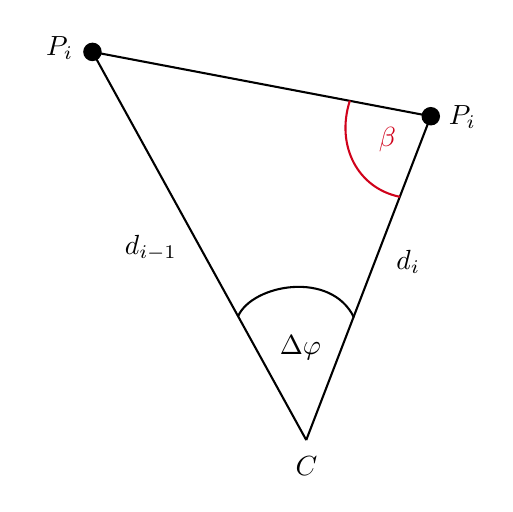 \tikzset{every picture/.style={line width=0.75pt}} %set default line width to 0.75pt        

\begin{tikzpicture}[x=0.75pt,y=0.75pt,yscale=-1,xscale=1]
%uncomment if require: \path (0,227.75); %set diagram left start at 0, and has height of 227.75

%Straight Lines [id:da05017383740499093] 
\draw    (38.83,15.67) -- (141.83,202.67) ;


%Straight Lines [id:da6895513561877372] 
\draw    (201.83,46.67) -- (141.83,202.67) ;


%Curve Lines [id:da10253757735662583] 
\draw [color={rgb, 255:red, 0; green, 0; blue, 0 }  ,draw opacity=1 ]   (109,143) .. controls (115.83,127.67) and (153.83,120.67) .. (164.83,143.67) ;


%Straight Lines [id:da3851492122035306] 
\draw    (38.83,15.67) -- (201.83,46.67) ;


%Curve Lines [id:da7052636563383052] 
\draw [color={rgb, 255:red, 208; green, 2; blue, 27 }  ,draw opacity=1 ]   (162.83,39.17) .. controls (155.83,61.17) and (166.9,81.48) .. (186.9,85.48) ;


%Shape: Circle [id:dp08101382020617043] 
\draw  [fill={rgb, 255:red, 0; green, 0; blue, 0 }  ,fill opacity=1 ] (197.88,46.67) .. controls (197.88,44.49) and (199.65,42.72) .. (201.83,42.72) .. controls (204.01,42.72) and (205.78,44.49) .. (205.78,46.67) .. controls (205.78,48.85) and (204.01,50.62) .. (201.83,50.62) .. controls (199.65,50.62) and (197.88,48.85) .. (197.88,46.67) -- cycle ;
%Shape: Circle [id:dp7397482298206297] 
\draw  [fill={rgb, 255:red, 0; green, 0; blue, 0 }  ,fill opacity=1 ] (34.88,15.67) .. controls (34.88,13.49) and (36.65,11.72) .. (38.83,11.72) .. controls (41.01,11.72) and (42.78,13.49) .. (42.78,15.67) .. controls (42.78,17.85) and (41.01,19.62) .. (38.83,19.62) .. controls (36.65,19.62) and (34.88,17.85) .. (34.88,15.67) -- cycle ;


% Text Node
\draw (139,158) node [color={rgb, 255:red, 0; green, 0; blue, 0 }  ,opacity=1 ] [align=left] {$\displaystyle \Delta $$\displaystyle \varphi $};
% Text Node
\draw (181,58) node [color={rgb, 255:red, 208; green, 2; blue, 27 }  ,opacity=1 ] [align=left] {$\displaystyle \beta $};
% Text Node
\draw (191,117) node  [align=left] {$\displaystyle d_{i}$};
% Text Node
\draw (67,110) node  [align=left] {$\displaystyle d_{i-1}$};
% Text Node
\draw (217,47) node  [align=left] {$\displaystyle P_{i}$};
% Text Node
\draw (23,14) node  [align=left] {$\displaystyle P_{i}$};
% Text Node
\draw (142,215) node  [align=left] {$\displaystyle C$};


\end{tikzpicture}
